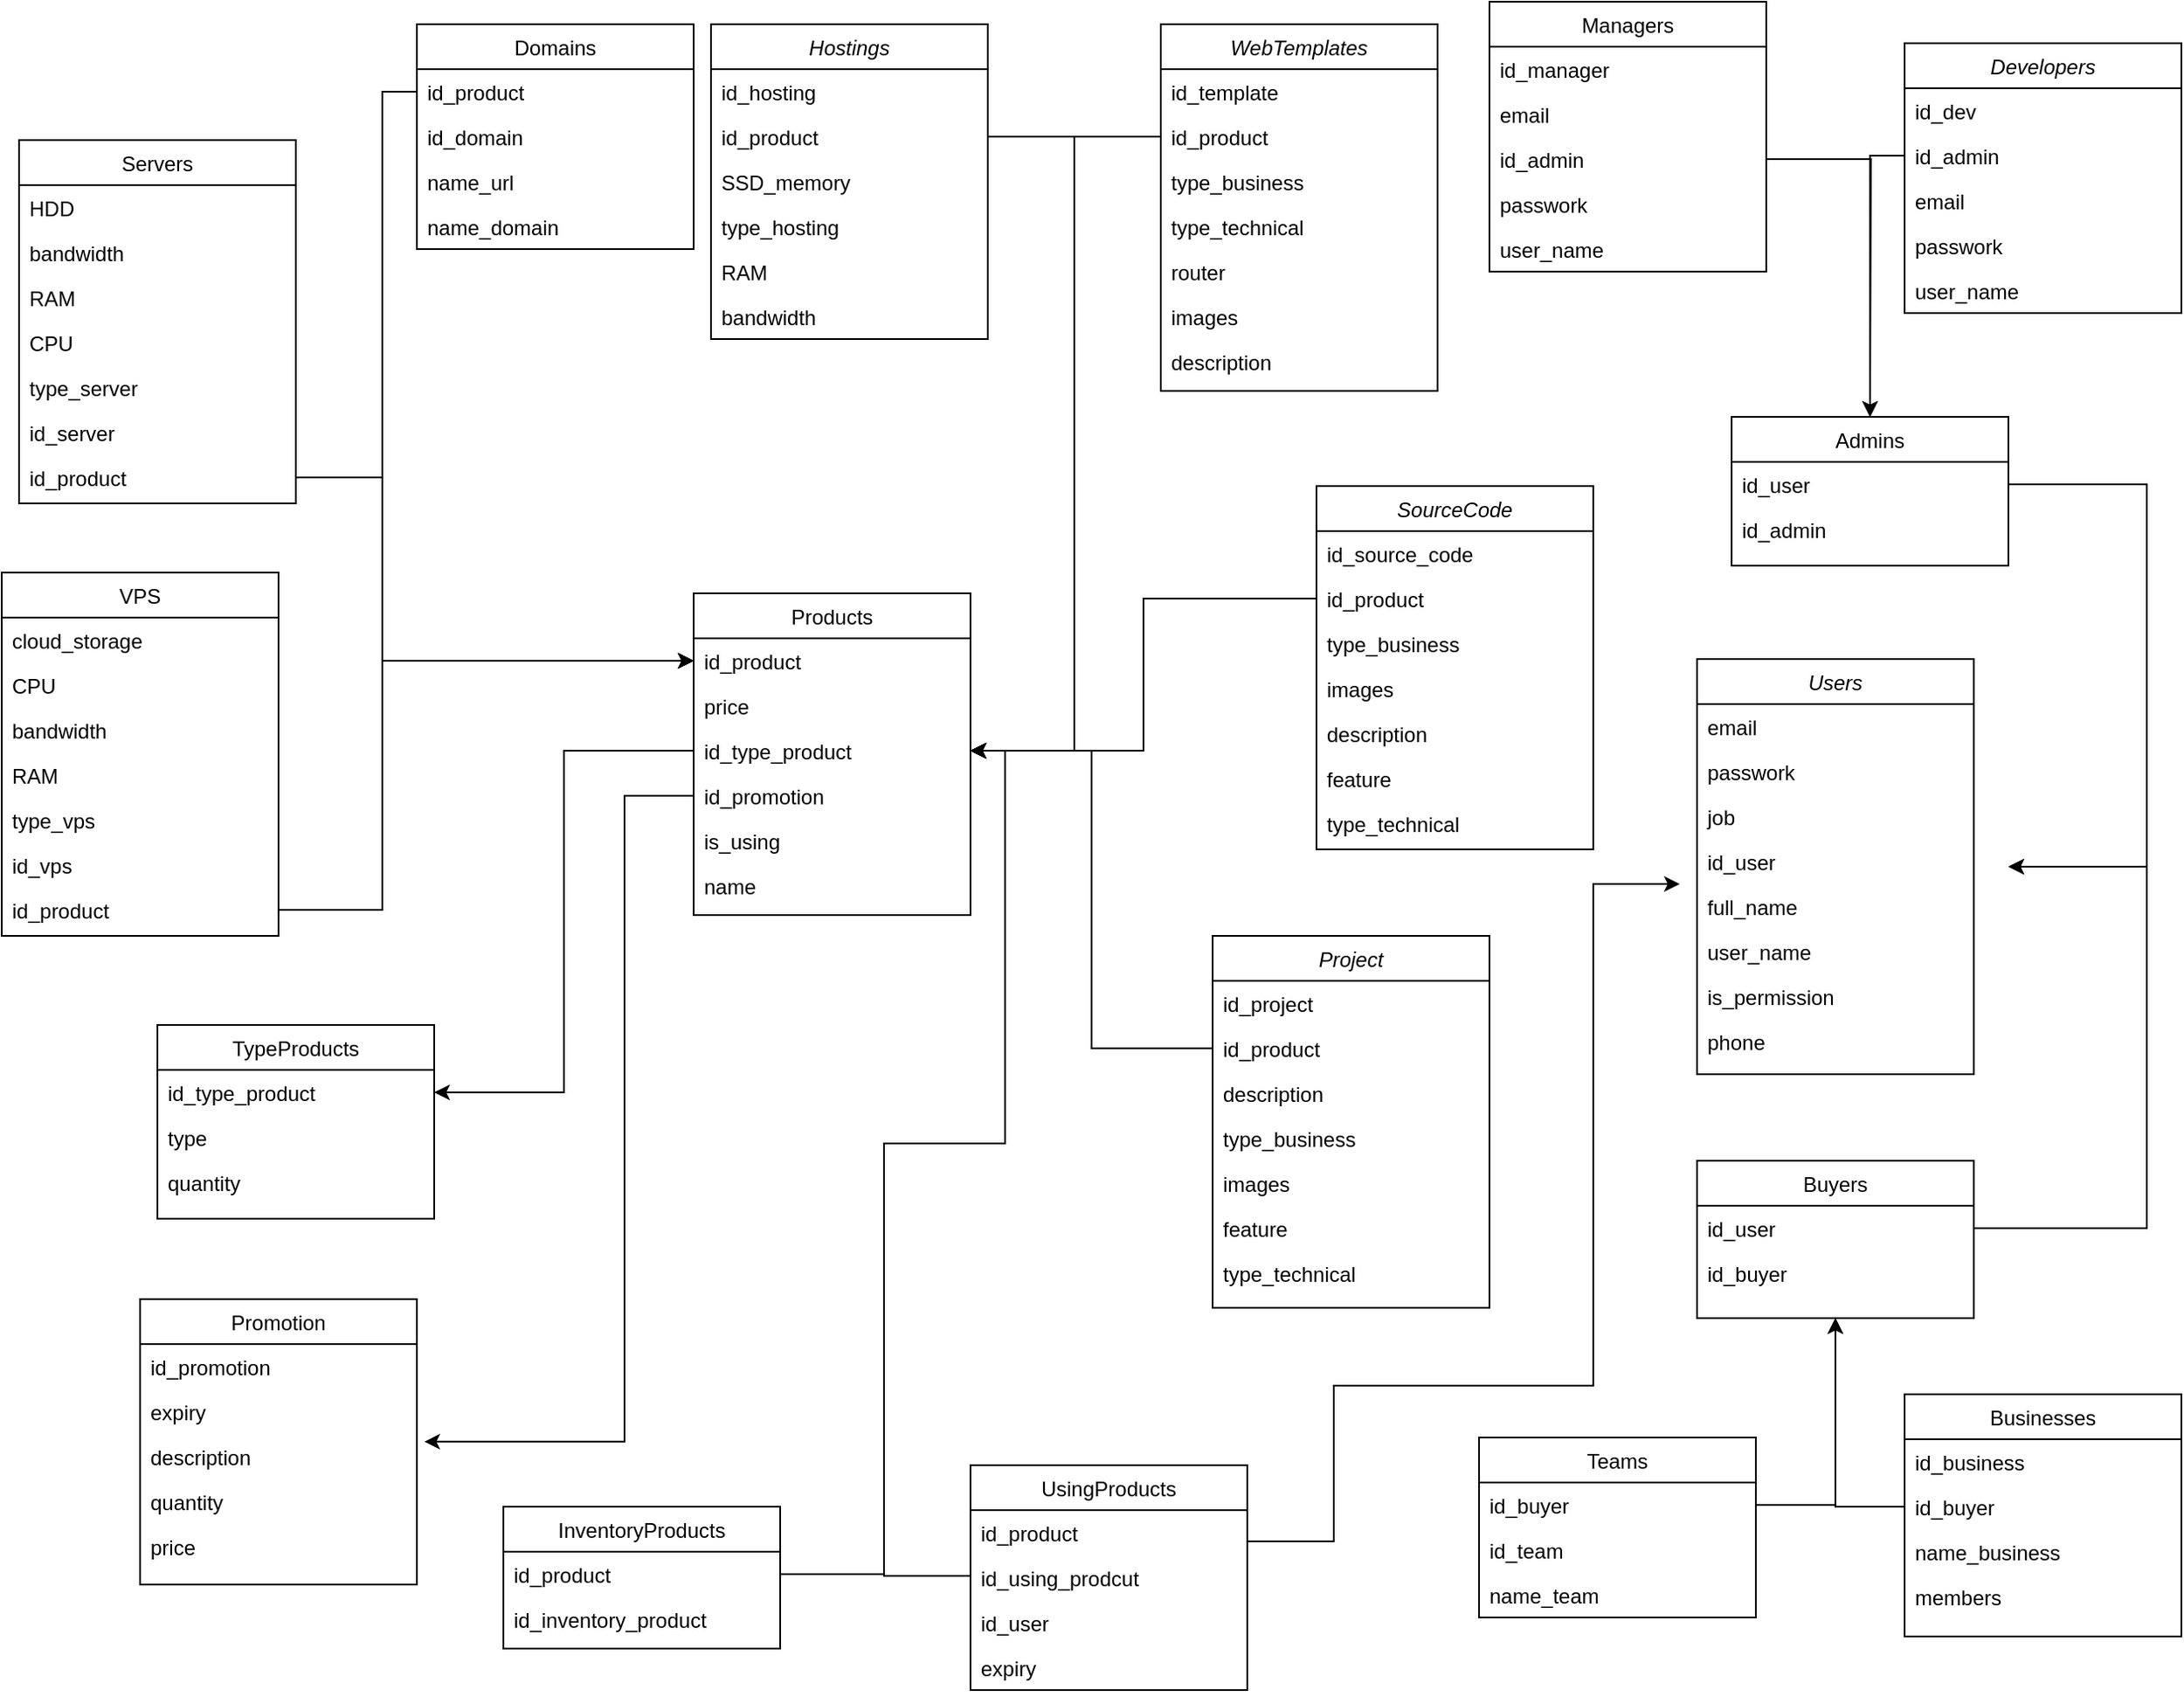 <mxfile version="15.1.4" type="github">
  <diagram id="C5RBs43oDa-KdzZeNtuy" name="Page-1">
    <mxGraphModel dx="2818" dy="880" grid="1" gridSize="10" guides="1" tooltips="1" connect="1" arrows="1" fold="1" page="1" pageScale="1" pageWidth="827" pageHeight="1169" math="0" shadow="0">
      <root>
        <mxCell id="WIyWlLk6GJQsqaUBKTNV-0" />
        <mxCell id="WIyWlLk6GJQsqaUBKTNV-1" parent="WIyWlLk6GJQsqaUBKTNV-0" />
        <mxCell id="zkfFHV4jXpPFQw0GAbJ--0" value="Hostings" style="swimlane;fontStyle=2;align=center;verticalAlign=top;childLayout=stackLayout;horizontal=1;startSize=26;horizontalStack=0;resizeParent=1;resizeLast=0;collapsible=1;marginBottom=0;rounded=0;shadow=0;strokeWidth=1;" parent="WIyWlLk6GJQsqaUBKTNV-1" vertex="1">
          <mxGeometry x="-30" y="33" width="160" height="182" as="geometry">
            <mxRectangle x="230" y="140" width="160" height="26" as="alternateBounds" />
          </mxGeometry>
        </mxCell>
        <mxCell id="zkfFHV4jXpPFQw0GAbJ--1" value="id_hosting" style="text;align=left;verticalAlign=top;spacingLeft=4;spacingRight=4;overflow=hidden;rotatable=0;points=[[0,0.5],[1,0.5]];portConstraint=eastwest;" parent="zkfFHV4jXpPFQw0GAbJ--0" vertex="1">
          <mxGeometry y="26" width="160" height="26" as="geometry" />
        </mxCell>
        <mxCell id="lS27wy9xT4o5oUACAcbh-102" value="id_product" style="text;align=left;verticalAlign=top;spacingLeft=4;spacingRight=4;overflow=hidden;rotatable=0;points=[[0,0.5],[1,0.5]];portConstraint=eastwest;" vertex="1" parent="zkfFHV4jXpPFQw0GAbJ--0">
          <mxGeometry y="52" width="160" height="26" as="geometry" />
        </mxCell>
        <mxCell id="lS27wy9xT4o5oUACAcbh-106" value="SSD_memory" style="text;align=left;verticalAlign=top;spacingLeft=4;spacingRight=4;overflow=hidden;rotatable=0;points=[[0,0.5],[1,0.5]];portConstraint=eastwest;" vertex="1" parent="zkfFHV4jXpPFQw0GAbJ--0">
          <mxGeometry y="78" width="160" height="26" as="geometry" />
        </mxCell>
        <mxCell id="lS27wy9xT4o5oUACAcbh-107" value="type_hosting" style="text;align=left;verticalAlign=top;spacingLeft=4;spacingRight=4;overflow=hidden;rotatable=0;points=[[0,0.5],[1,0.5]];portConstraint=eastwest;" vertex="1" parent="zkfFHV4jXpPFQw0GAbJ--0">
          <mxGeometry y="104" width="160" height="26" as="geometry" />
        </mxCell>
        <mxCell id="lS27wy9xT4o5oUACAcbh-105" value="RAM" style="text;align=left;verticalAlign=top;spacingLeft=4;spacingRight=4;overflow=hidden;rotatable=0;points=[[0,0.5],[1,0.5]];portConstraint=eastwest;" vertex="1" parent="zkfFHV4jXpPFQw0GAbJ--0">
          <mxGeometry y="130" width="160" height="26" as="geometry" />
        </mxCell>
        <mxCell id="lS27wy9xT4o5oUACAcbh-104" value="bandwidth" style="text;align=left;verticalAlign=top;spacingLeft=4;spacingRight=4;overflow=hidden;rotatable=0;points=[[0,0.5],[1,0.5]];portConstraint=eastwest;" vertex="1" parent="zkfFHV4jXpPFQw0GAbJ--0">
          <mxGeometry y="156" width="160" height="26" as="geometry" />
        </mxCell>
        <mxCell id="zkfFHV4jXpPFQw0GAbJ--6" value="Managers&#xa;" style="swimlane;fontStyle=0;align=center;verticalAlign=top;childLayout=stackLayout;horizontal=1;startSize=26;horizontalStack=0;resizeParent=1;resizeLast=0;collapsible=1;marginBottom=0;rounded=0;shadow=0;strokeWidth=1;" parent="WIyWlLk6GJQsqaUBKTNV-1" vertex="1">
          <mxGeometry x="420" y="20" width="160" height="156" as="geometry">
            <mxRectangle x="130" y="380" width="160" height="26" as="alternateBounds" />
          </mxGeometry>
        </mxCell>
        <mxCell id="zkfFHV4jXpPFQw0GAbJ--7" value="id_manager" style="text;align=left;verticalAlign=top;spacingLeft=4;spacingRight=4;overflow=hidden;rotatable=0;points=[[0,0.5],[1,0.5]];portConstraint=eastwest;" parent="zkfFHV4jXpPFQw0GAbJ--6" vertex="1">
          <mxGeometry y="26" width="160" height="26" as="geometry" />
        </mxCell>
        <mxCell id="zkfFHV4jXpPFQw0GAbJ--8" value="email" style="text;align=left;verticalAlign=top;spacingLeft=4;spacingRight=4;overflow=hidden;rotatable=0;points=[[0,0.5],[1,0.5]];portConstraint=eastwest;rounded=0;shadow=0;html=0;" parent="zkfFHV4jXpPFQw0GAbJ--6" vertex="1">
          <mxGeometry y="52" width="160" height="26" as="geometry" />
        </mxCell>
        <mxCell id="lS27wy9xT4o5oUACAcbh-49" value="id_admin" style="text;align=left;verticalAlign=top;spacingLeft=4;spacingRight=4;overflow=hidden;rotatable=0;points=[[0,0.5],[1,0.5]];portConstraint=eastwest;" vertex="1" parent="zkfFHV4jXpPFQw0GAbJ--6">
          <mxGeometry y="78" width="160" height="26" as="geometry" />
        </mxCell>
        <mxCell id="lS27wy9xT4o5oUACAcbh-40" value="passwork" style="text;align=left;verticalAlign=top;spacingLeft=4;spacingRight=4;overflow=hidden;rotatable=0;points=[[0,0.5],[1,0.5]];portConstraint=eastwest;" vertex="1" parent="zkfFHV4jXpPFQw0GAbJ--6">
          <mxGeometry y="104" width="160" height="26" as="geometry" />
        </mxCell>
        <mxCell id="lS27wy9xT4o5oUACAcbh-41" value="user_name" style="text;align=left;verticalAlign=top;spacingLeft=4;spacingRight=4;overflow=hidden;rotatable=0;points=[[0,0.5],[1,0.5]];portConstraint=eastwest;" vertex="1" parent="zkfFHV4jXpPFQw0GAbJ--6">
          <mxGeometry y="130" width="160" height="26" as="geometry" />
        </mxCell>
        <mxCell id="zkfFHV4jXpPFQw0GAbJ--13" value="Buyers" style="swimlane;fontStyle=0;align=center;verticalAlign=top;childLayout=stackLayout;horizontal=1;startSize=26;horizontalStack=0;resizeParent=1;resizeLast=0;collapsible=1;marginBottom=0;rounded=0;shadow=0;strokeWidth=1;" parent="WIyWlLk6GJQsqaUBKTNV-1" vertex="1">
          <mxGeometry x="540" y="690" width="160" height="91" as="geometry">
            <mxRectangle x="340" y="380" width="170" height="26" as="alternateBounds" />
          </mxGeometry>
        </mxCell>
        <mxCell id="lS27wy9xT4o5oUACAcbh-50" value="id_user" style="text;align=left;verticalAlign=top;spacingLeft=4;spacingRight=4;overflow=hidden;rotatable=0;points=[[0,0.5],[1,0.5]];portConstraint=eastwest;" vertex="1" parent="zkfFHV4jXpPFQw0GAbJ--13">
          <mxGeometry y="26" width="160" height="26" as="geometry" />
        </mxCell>
        <mxCell id="zkfFHV4jXpPFQw0GAbJ--14" value="id_buyer" style="text;align=left;verticalAlign=top;spacingLeft=4;spacingRight=4;overflow=hidden;rotatable=0;points=[[0,0.5],[1,0.5]];portConstraint=eastwest;" parent="zkfFHV4jXpPFQw0GAbJ--13" vertex="1">
          <mxGeometry y="52" width="160" height="26" as="geometry" />
        </mxCell>
        <mxCell id="zkfFHV4jXpPFQw0GAbJ--17" value="Domains" style="swimlane;fontStyle=0;align=center;verticalAlign=top;childLayout=stackLayout;horizontal=1;startSize=26;horizontalStack=0;resizeParent=1;resizeLast=0;collapsible=1;marginBottom=0;rounded=0;shadow=0;strokeWidth=1;" parent="WIyWlLk6GJQsqaUBKTNV-1" vertex="1">
          <mxGeometry x="-200" y="33" width="160" height="130" as="geometry">
            <mxRectangle x="550" y="140" width="160" height="26" as="alternateBounds" />
          </mxGeometry>
        </mxCell>
        <mxCell id="lS27wy9xT4o5oUACAcbh-127" value="id_product" style="text;align=left;verticalAlign=top;spacingLeft=4;spacingRight=4;overflow=hidden;rotatable=0;points=[[0,0.5],[1,0.5]];portConstraint=eastwest;" vertex="1" parent="zkfFHV4jXpPFQw0GAbJ--17">
          <mxGeometry y="26" width="160" height="26" as="geometry" />
        </mxCell>
        <mxCell id="lS27wy9xT4o5oUACAcbh-128" value="id_domain" style="text;align=left;verticalAlign=top;spacingLeft=4;spacingRight=4;overflow=hidden;rotatable=0;points=[[0,0.5],[1,0.5]];portConstraint=eastwest;" vertex="1" parent="zkfFHV4jXpPFQw0GAbJ--17">
          <mxGeometry y="52" width="160" height="26" as="geometry" />
        </mxCell>
        <mxCell id="lS27wy9xT4o5oUACAcbh-167" value="name_url" style="text;align=left;verticalAlign=top;spacingLeft=4;spacingRight=4;overflow=hidden;rotatable=0;points=[[0,0.5],[1,0.5]];portConstraint=eastwest;" vertex="1" parent="zkfFHV4jXpPFQw0GAbJ--17">
          <mxGeometry y="78" width="160" height="26" as="geometry" />
        </mxCell>
        <mxCell id="lS27wy9xT4o5oUACAcbh-96" value="name_domain" style="text;align=left;verticalAlign=top;spacingLeft=4;spacingRight=4;overflow=hidden;rotatable=0;points=[[0,0.5],[1,0.5]];portConstraint=eastwest;" vertex="1" parent="zkfFHV4jXpPFQw0GAbJ--17">
          <mxGeometry y="104" width="160" height="26" as="geometry" />
        </mxCell>
        <mxCell id="lS27wy9xT4o5oUACAcbh-0" value="Developers" style="swimlane;fontStyle=2;align=center;verticalAlign=top;childLayout=stackLayout;horizontal=1;startSize=26;horizontalStack=0;resizeParent=1;resizeLast=0;collapsible=1;marginBottom=0;rounded=0;shadow=0;strokeWidth=1;" vertex="1" parent="WIyWlLk6GJQsqaUBKTNV-1">
          <mxGeometry x="660" y="44" width="160" height="156" as="geometry">
            <mxRectangle x="230" y="140" width="160" height="26" as="alternateBounds" />
          </mxGeometry>
        </mxCell>
        <mxCell id="lS27wy9xT4o5oUACAcbh-1" value="id_dev&#xa;" style="text;align=left;verticalAlign=top;spacingLeft=4;spacingRight=4;overflow=hidden;rotatable=0;points=[[0,0.5],[1,0.5]];portConstraint=eastwest;" vertex="1" parent="lS27wy9xT4o5oUACAcbh-0">
          <mxGeometry y="26" width="160" height="26" as="geometry" />
        </mxCell>
        <mxCell id="lS27wy9xT4o5oUACAcbh-48" value="id_admin" style="text;align=left;verticalAlign=top;spacingLeft=4;spacingRight=4;overflow=hidden;rotatable=0;points=[[0,0.5],[1,0.5]];portConstraint=eastwest;" vertex="1" parent="lS27wy9xT4o5oUACAcbh-0">
          <mxGeometry y="52" width="160" height="26" as="geometry" />
        </mxCell>
        <mxCell id="lS27wy9xT4o5oUACAcbh-3" value="email" style="text;align=left;verticalAlign=top;spacingLeft=4;spacingRight=4;overflow=hidden;rotatable=0;points=[[0,0.5],[1,0.5]];portConstraint=eastwest;rounded=0;shadow=0;html=0;" vertex="1" parent="lS27wy9xT4o5oUACAcbh-0">
          <mxGeometry y="78" width="160" height="26" as="geometry" />
        </mxCell>
        <mxCell id="lS27wy9xT4o5oUACAcbh-7" value="passwork" style="text;align=left;verticalAlign=top;spacingLeft=4;spacingRight=4;overflow=hidden;rotatable=0;points=[[0,0.5],[1,0.5]];portConstraint=eastwest;rounded=0;shadow=0;html=0;" vertex="1" parent="lS27wy9xT4o5oUACAcbh-0">
          <mxGeometry y="104" width="160" height="26" as="geometry" />
        </mxCell>
        <mxCell id="lS27wy9xT4o5oUACAcbh-2" value="user_name" style="text;align=left;verticalAlign=top;spacingLeft=4;spacingRight=4;overflow=hidden;rotatable=0;points=[[0,0.5],[1,0.5]];portConstraint=eastwest;rounded=0;shadow=0;html=0;" vertex="1" parent="lS27wy9xT4o5oUACAcbh-0">
          <mxGeometry y="130" width="160" height="26" as="geometry" />
        </mxCell>
        <mxCell id="lS27wy9xT4o5oUACAcbh-13" value="Businesses" style="swimlane;fontStyle=0;align=center;verticalAlign=top;childLayout=stackLayout;horizontal=1;startSize=26;horizontalStack=0;resizeParent=1;resizeLast=0;collapsible=1;marginBottom=0;rounded=0;shadow=0;strokeWidth=1;" vertex="1" parent="WIyWlLk6GJQsqaUBKTNV-1">
          <mxGeometry x="660" y="825" width="160" height="140" as="geometry">
            <mxRectangle x="340" y="380" width="170" height="26" as="alternateBounds" />
          </mxGeometry>
        </mxCell>
        <mxCell id="lS27wy9xT4o5oUACAcbh-14" value="id_business" style="text;align=left;verticalAlign=top;spacingLeft=4;spacingRight=4;overflow=hidden;rotatable=0;points=[[0,0.5],[1,0.5]];portConstraint=eastwest;" vertex="1" parent="lS27wy9xT4o5oUACAcbh-13">
          <mxGeometry y="26" width="160" height="26" as="geometry" />
        </mxCell>
        <mxCell id="lS27wy9xT4o5oUACAcbh-22" value="id_buyer" style="text;align=left;verticalAlign=top;spacingLeft=4;spacingRight=4;overflow=hidden;rotatable=0;points=[[0,0.5],[1,0.5]];portConstraint=eastwest;" vertex="1" parent="lS27wy9xT4o5oUACAcbh-13">
          <mxGeometry y="52" width="160" height="26" as="geometry" />
        </mxCell>
        <mxCell id="lS27wy9xT4o5oUACAcbh-36" value="name_business" style="text;align=left;verticalAlign=top;spacingLeft=4;spacingRight=4;overflow=hidden;rotatable=0;points=[[0,0.5],[1,0.5]];portConstraint=eastwest;" vertex="1" parent="lS27wy9xT4o5oUACAcbh-13">
          <mxGeometry y="78" width="160" height="26" as="geometry" />
        </mxCell>
        <mxCell id="lS27wy9xT4o5oUACAcbh-37" value="members" style="text;align=left;verticalAlign=top;spacingLeft=4;spacingRight=4;overflow=hidden;rotatable=0;points=[[0,0.5],[1,0.5]];portConstraint=eastwest;" vertex="1" parent="lS27wy9xT4o5oUACAcbh-13">
          <mxGeometry y="104" width="160" height="26" as="geometry" />
        </mxCell>
        <mxCell id="lS27wy9xT4o5oUACAcbh-16" value="Teams" style="swimlane;fontStyle=0;align=center;verticalAlign=top;childLayout=stackLayout;horizontal=1;startSize=26;horizontalStack=0;resizeParent=1;resizeLast=0;collapsible=1;marginBottom=0;rounded=0;shadow=0;strokeWidth=1;" vertex="1" parent="WIyWlLk6GJQsqaUBKTNV-1">
          <mxGeometry x="414" y="850" width="160" height="104" as="geometry">
            <mxRectangle x="340" y="380" width="170" height="26" as="alternateBounds" />
          </mxGeometry>
        </mxCell>
        <mxCell id="lS27wy9xT4o5oUACAcbh-20" value="id_buyer" style="text;align=left;verticalAlign=top;spacingLeft=4;spacingRight=4;overflow=hidden;rotatable=0;points=[[0,0.5],[1,0.5]];portConstraint=eastwest;" vertex="1" parent="lS27wy9xT4o5oUACAcbh-16">
          <mxGeometry y="26" width="160" height="26" as="geometry" />
        </mxCell>
        <mxCell id="lS27wy9xT4o5oUACAcbh-19" value="id_team" style="text;align=left;verticalAlign=top;spacingLeft=4;spacingRight=4;overflow=hidden;rotatable=0;points=[[0,0.5],[1,0.5]];portConstraint=eastwest;" vertex="1" parent="lS27wy9xT4o5oUACAcbh-16">
          <mxGeometry y="52" width="160" height="26" as="geometry" />
        </mxCell>
        <mxCell id="lS27wy9xT4o5oUACAcbh-39" value="name_team" style="text;align=left;verticalAlign=top;spacingLeft=4;spacingRight=4;overflow=hidden;rotatable=0;points=[[0,0.5],[1,0.5]];portConstraint=eastwest;" vertex="1" parent="lS27wy9xT4o5oUACAcbh-16">
          <mxGeometry y="78" width="160" height="26" as="geometry" />
        </mxCell>
        <mxCell id="lS27wy9xT4o5oUACAcbh-43" value="Users" style="swimlane;fontStyle=2;align=center;verticalAlign=top;childLayout=stackLayout;horizontal=1;startSize=26;horizontalStack=0;resizeParent=1;resizeLast=0;collapsible=1;marginBottom=0;rounded=0;shadow=0;strokeWidth=1;" vertex="1" parent="WIyWlLk6GJQsqaUBKTNV-1">
          <mxGeometry x="540" y="400" width="160" height="240" as="geometry">
            <mxRectangle x="230" y="140" width="160" height="26" as="alternateBounds" />
          </mxGeometry>
        </mxCell>
        <mxCell id="lS27wy9xT4o5oUACAcbh-45" value="email" style="text;align=left;verticalAlign=top;spacingLeft=4;spacingRight=4;overflow=hidden;rotatable=0;points=[[0,0.5],[1,0.5]];portConstraint=eastwest;rounded=0;shadow=0;html=0;" vertex="1" parent="lS27wy9xT4o5oUACAcbh-43">
          <mxGeometry y="26" width="160" height="26" as="geometry" />
        </mxCell>
        <mxCell id="lS27wy9xT4o5oUACAcbh-46" value="passwork" style="text;align=left;verticalAlign=top;spacingLeft=4;spacingRight=4;overflow=hidden;rotatable=0;points=[[0,0.5],[1,0.5]];portConstraint=eastwest;rounded=0;shadow=0;html=0;" vertex="1" parent="lS27wy9xT4o5oUACAcbh-43">
          <mxGeometry y="52" width="160" height="26" as="geometry" />
        </mxCell>
        <mxCell id="lS27wy9xT4o5oUACAcbh-56" value="job" style="text;align=left;verticalAlign=top;spacingLeft=4;spacingRight=4;overflow=hidden;rotatable=0;points=[[0,0.5],[1,0.5]];portConstraint=eastwest;" vertex="1" parent="lS27wy9xT4o5oUACAcbh-43">
          <mxGeometry y="78" width="160" height="26" as="geometry" />
        </mxCell>
        <mxCell id="lS27wy9xT4o5oUACAcbh-44" value="id_user" style="text;align=left;verticalAlign=top;spacingLeft=4;spacingRight=4;overflow=hidden;rotatable=0;points=[[0,0.5],[1,0.5]];portConstraint=eastwest;" vertex="1" parent="lS27wy9xT4o5oUACAcbh-43">
          <mxGeometry y="104" width="160" height="26" as="geometry" />
        </mxCell>
        <mxCell id="lS27wy9xT4o5oUACAcbh-57" value="full_name" style="text;align=left;verticalAlign=top;spacingLeft=4;spacingRight=4;overflow=hidden;rotatable=0;points=[[0,0.5],[1,0.5]];portConstraint=eastwest;" vertex="1" parent="lS27wy9xT4o5oUACAcbh-43">
          <mxGeometry y="130" width="160" height="26" as="geometry" />
        </mxCell>
        <mxCell id="lS27wy9xT4o5oUACAcbh-47" value="user_name" style="text;align=left;verticalAlign=top;spacingLeft=4;spacingRight=4;overflow=hidden;rotatable=0;points=[[0,0.5],[1,0.5]];portConstraint=eastwest;rounded=0;shadow=0;html=0;" vertex="1" parent="lS27wy9xT4o5oUACAcbh-43">
          <mxGeometry y="156" width="160" height="26" as="geometry" />
        </mxCell>
        <mxCell id="lS27wy9xT4o5oUACAcbh-76" value="is_permission" style="text;align=left;verticalAlign=top;spacingLeft=4;spacingRight=4;overflow=hidden;rotatable=0;points=[[0,0.5],[1,0.5]];portConstraint=eastwest;" vertex="1" parent="lS27wy9xT4o5oUACAcbh-43">
          <mxGeometry y="182" width="160" height="26" as="geometry" />
        </mxCell>
        <mxCell id="lS27wy9xT4o5oUACAcbh-26" value="phone&#xa;" style="text;align=left;verticalAlign=top;spacingLeft=4;spacingRight=4;overflow=hidden;rotatable=0;points=[[0,0.5],[1,0.5]];portConstraint=eastwest;" vertex="1" parent="lS27wy9xT4o5oUACAcbh-43">
          <mxGeometry y="208" width="160" height="26" as="geometry" />
        </mxCell>
        <mxCell id="lS27wy9xT4o5oUACAcbh-58" value="Admins" style="swimlane;fontStyle=0;align=center;verticalAlign=top;childLayout=stackLayout;horizontal=1;startSize=26;horizontalStack=0;resizeParent=1;resizeLast=0;collapsible=1;marginBottom=0;rounded=0;shadow=0;strokeWidth=1;" vertex="1" parent="WIyWlLk6GJQsqaUBKTNV-1">
          <mxGeometry x="560" y="260" width="160" height="86" as="geometry">
            <mxRectangle x="340" y="380" width="170" height="26" as="alternateBounds" />
          </mxGeometry>
        </mxCell>
        <mxCell id="lS27wy9xT4o5oUACAcbh-59" value="id_user" style="text;align=left;verticalAlign=top;spacingLeft=4;spacingRight=4;overflow=hidden;rotatable=0;points=[[0,0.5],[1,0.5]];portConstraint=eastwest;" vertex="1" parent="lS27wy9xT4o5oUACAcbh-58">
          <mxGeometry y="26" width="160" height="26" as="geometry" />
        </mxCell>
        <mxCell id="lS27wy9xT4o5oUACAcbh-60" value="id_admin" style="text;align=left;verticalAlign=top;spacingLeft=4;spacingRight=4;overflow=hidden;rotatable=0;points=[[0,0.5],[1,0.5]];portConstraint=eastwest;" vertex="1" parent="lS27wy9xT4o5oUACAcbh-58">
          <mxGeometry y="52" width="160" height="26" as="geometry" />
        </mxCell>
        <mxCell id="lS27wy9xT4o5oUACAcbh-70" value="TypeProducts" style="swimlane;fontStyle=0;align=center;verticalAlign=top;childLayout=stackLayout;horizontal=1;startSize=26;horizontalStack=0;resizeParent=1;resizeLast=0;collapsible=1;marginBottom=0;rounded=0;shadow=0;strokeWidth=1;" vertex="1" parent="WIyWlLk6GJQsqaUBKTNV-1">
          <mxGeometry x="-350" y="611.5" width="160" height="112" as="geometry">
            <mxRectangle x="550" y="140" width="160" height="26" as="alternateBounds" />
          </mxGeometry>
        </mxCell>
        <mxCell id="lS27wy9xT4o5oUACAcbh-71" value="id_type_product" style="text;align=left;verticalAlign=top;spacingLeft=4;spacingRight=4;overflow=hidden;rotatable=0;points=[[0,0.5],[1,0.5]];portConstraint=eastwest;" vertex="1" parent="lS27wy9xT4o5oUACAcbh-70">
          <mxGeometry y="26" width="160" height="26" as="geometry" />
        </mxCell>
        <mxCell id="lS27wy9xT4o5oUACAcbh-72" value="type" style="text;align=left;verticalAlign=top;spacingLeft=4;spacingRight=4;overflow=hidden;rotatable=0;points=[[0,0.5],[1,0.5]];portConstraint=eastwest;rounded=0;shadow=0;html=0;" vertex="1" parent="lS27wy9xT4o5oUACAcbh-70">
          <mxGeometry y="52" width="160" height="26" as="geometry" />
        </mxCell>
        <mxCell id="lS27wy9xT4o5oUACAcbh-73" value="quantity" style="text;align=left;verticalAlign=top;spacingLeft=4;spacingRight=4;overflow=hidden;rotatable=0;points=[[0,0.5],[1,0.5]];portConstraint=eastwest;rounded=0;shadow=0;html=0;" vertex="1" parent="lS27wy9xT4o5oUACAcbh-70">
          <mxGeometry y="78" width="160" height="26" as="geometry" />
        </mxCell>
        <mxCell id="lS27wy9xT4o5oUACAcbh-77" value="UsingProducts" style="swimlane;fontStyle=0;align=center;verticalAlign=top;childLayout=stackLayout;horizontal=1;startSize=26;horizontalStack=0;resizeParent=1;resizeLast=0;collapsible=1;marginBottom=0;rounded=0;shadow=0;strokeWidth=1;" vertex="1" parent="WIyWlLk6GJQsqaUBKTNV-1">
          <mxGeometry x="120" y="866" width="160" height="130" as="geometry">
            <mxRectangle x="550" y="140" width="160" height="26" as="alternateBounds" />
          </mxGeometry>
        </mxCell>
        <mxCell id="lS27wy9xT4o5oUACAcbh-78" value="id_product" style="text;align=left;verticalAlign=top;spacingLeft=4;spacingRight=4;overflow=hidden;rotatable=0;points=[[0,0.5],[1,0.5]];portConstraint=eastwest;" vertex="1" parent="lS27wy9xT4o5oUACAcbh-77">
          <mxGeometry y="26" width="160" height="26" as="geometry" />
        </mxCell>
        <mxCell id="lS27wy9xT4o5oUACAcbh-79" value="id_using_prodcut" style="text;align=left;verticalAlign=top;spacingLeft=4;spacingRight=4;overflow=hidden;rotatable=0;points=[[0,0.5],[1,0.5]];portConstraint=eastwest;rounded=0;shadow=0;html=0;" vertex="1" parent="lS27wy9xT4o5oUACAcbh-77">
          <mxGeometry y="52" width="160" height="26" as="geometry" />
        </mxCell>
        <mxCell id="lS27wy9xT4o5oUACAcbh-129" value="id_user&#xa;" style="text;align=left;verticalAlign=top;spacingLeft=4;spacingRight=4;overflow=hidden;rotatable=0;points=[[0,0.5],[1,0.5]];portConstraint=eastwest;rounded=0;shadow=0;html=0;" vertex="1" parent="lS27wy9xT4o5oUACAcbh-77">
          <mxGeometry y="78" width="160" height="26" as="geometry" />
        </mxCell>
        <mxCell id="lS27wy9xT4o5oUACAcbh-93" value="expiry&#xa;" style="text;align=left;verticalAlign=top;spacingLeft=4;spacingRight=4;overflow=hidden;rotatable=0;points=[[0,0.5],[1,0.5]];portConstraint=eastwest;rounded=0;shadow=0;html=0;" vertex="1" parent="lS27wy9xT4o5oUACAcbh-77">
          <mxGeometry y="104" width="160" height="26" as="geometry" />
        </mxCell>
        <mxCell id="lS27wy9xT4o5oUACAcbh-83" value="InventoryProducts" style="swimlane;fontStyle=0;align=center;verticalAlign=top;childLayout=stackLayout;horizontal=1;startSize=26;horizontalStack=0;resizeParent=1;resizeLast=0;collapsible=1;marginBottom=0;rounded=0;shadow=0;strokeWidth=1;" vertex="1" parent="WIyWlLk6GJQsqaUBKTNV-1">
          <mxGeometry x="-150" y="890" width="160" height="82" as="geometry">
            <mxRectangle x="550" y="140" width="160" height="26" as="alternateBounds" />
          </mxGeometry>
        </mxCell>
        <mxCell id="lS27wy9xT4o5oUACAcbh-84" value="id_product" style="text;align=left;verticalAlign=top;spacingLeft=4;spacingRight=4;overflow=hidden;rotatable=0;points=[[0,0.5],[1,0.5]];portConstraint=eastwest;" vertex="1" parent="lS27wy9xT4o5oUACAcbh-83">
          <mxGeometry y="26" width="160" height="26" as="geometry" />
        </mxCell>
        <mxCell id="lS27wy9xT4o5oUACAcbh-85" value="id_inventory_product" style="text;align=left;verticalAlign=top;spacingLeft=4;spacingRight=4;overflow=hidden;rotatable=0;points=[[0,0.5],[1,0.5]];portConstraint=eastwest;rounded=0;shadow=0;html=0;" vertex="1" parent="lS27wy9xT4o5oUACAcbh-83">
          <mxGeometry y="52" width="160" height="26" as="geometry" />
        </mxCell>
        <mxCell id="lS27wy9xT4o5oUACAcbh-88" value="Products" style="swimlane;fontStyle=0;align=center;verticalAlign=top;childLayout=stackLayout;horizontal=1;startSize=26;horizontalStack=0;resizeParent=1;resizeLast=0;collapsible=1;marginBottom=0;rounded=0;shadow=0;strokeWidth=1;" vertex="1" parent="WIyWlLk6GJQsqaUBKTNV-1">
          <mxGeometry x="-40" y="362" width="160" height="186" as="geometry">
            <mxRectangle x="550" y="140" width="160" height="26" as="alternateBounds" />
          </mxGeometry>
        </mxCell>
        <mxCell id="lS27wy9xT4o5oUACAcbh-89" value="id_product" style="text;align=left;verticalAlign=top;spacingLeft=4;spacingRight=4;overflow=hidden;rotatable=0;points=[[0,0.5],[1,0.5]];portConstraint=eastwest;" vertex="1" parent="lS27wy9xT4o5oUACAcbh-88">
          <mxGeometry y="26" width="160" height="26" as="geometry" />
        </mxCell>
        <mxCell id="lS27wy9xT4o5oUACAcbh-166" value="price" style="text;align=left;verticalAlign=top;spacingLeft=4;spacingRight=4;overflow=hidden;rotatable=0;points=[[0,0.5],[1,0.5]];portConstraint=eastwest;" vertex="1" parent="lS27wy9xT4o5oUACAcbh-88">
          <mxGeometry y="52" width="160" height="26" as="geometry" />
        </mxCell>
        <mxCell id="lS27wy9xT4o5oUACAcbh-91" value="id_type_product" style="text;align=left;verticalAlign=top;spacingLeft=4;spacingRight=4;overflow=hidden;rotatable=0;points=[[0,0.5],[1,0.5]];portConstraint=eastwest;rounded=0;shadow=0;html=0;" vertex="1" parent="lS27wy9xT4o5oUACAcbh-88">
          <mxGeometry y="78" width="160" height="26" as="geometry" />
        </mxCell>
        <mxCell id="lS27wy9xT4o5oUACAcbh-126" value="id_promotion" style="text;align=left;verticalAlign=top;spacingLeft=4;spacingRight=4;overflow=hidden;rotatable=0;points=[[0,0.5],[1,0.5]];portConstraint=eastwest;rounded=0;shadow=0;html=0;" vertex="1" parent="lS27wy9xT4o5oUACAcbh-88">
          <mxGeometry y="104" width="160" height="26" as="geometry" />
        </mxCell>
        <mxCell id="lS27wy9xT4o5oUACAcbh-92" value="is_using" style="text;align=left;verticalAlign=top;spacingLeft=4;spacingRight=4;overflow=hidden;rotatable=0;points=[[0,0.5],[1,0.5]];portConstraint=eastwest;rounded=0;shadow=0;html=0;" vertex="1" parent="lS27wy9xT4o5oUACAcbh-88">
          <mxGeometry y="130" width="160" height="26" as="geometry" />
        </mxCell>
        <mxCell id="lS27wy9xT4o5oUACAcbh-162" value="name" style="text;align=left;verticalAlign=top;spacingLeft=4;spacingRight=4;overflow=hidden;rotatable=0;points=[[0,0.5],[1,0.5]];portConstraint=eastwest;" vertex="1" parent="lS27wy9xT4o5oUACAcbh-88">
          <mxGeometry y="156" width="160" height="26" as="geometry" />
        </mxCell>
        <mxCell id="lS27wy9xT4o5oUACAcbh-94" value="Servers" style="swimlane;fontStyle=0;align=center;verticalAlign=top;childLayout=stackLayout;horizontal=1;startSize=26;horizontalStack=0;resizeParent=1;resizeLast=0;collapsible=1;marginBottom=0;rounded=0;shadow=0;strokeWidth=1;" vertex="1" parent="WIyWlLk6GJQsqaUBKTNV-1">
          <mxGeometry x="-430" y="100" width="160" height="210" as="geometry">
            <mxRectangle x="550" y="140" width="160" height="26" as="alternateBounds" />
          </mxGeometry>
        </mxCell>
        <mxCell id="lS27wy9xT4o5oUACAcbh-113" value="HDD" style="text;align=left;verticalAlign=top;spacingLeft=4;spacingRight=4;overflow=hidden;rotatable=0;points=[[0,0.5],[1,0.5]];portConstraint=eastwest;" vertex="1" parent="lS27wy9xT4o5oUACAcbh-94">
          <mxGeometry y="26" width="160" height="26" as="geometry" />
        </mxCell>
        <mxCell id="lS27wy9xT4o5oUACAcbh-116" value="bandwidth" style="text;align=left;verticalAlign=top;spacingLeft=4;spacingRight=4;overflow=hidden;rotatable=0;points=[[0,0.5],[1,0.5]];portConstraint=eastwest;" vertex="1" parent="lS27wy9xT4o5oUACAcbh-94">
          <mxGeometry y="52" width="160" height="26" as="geometry" />
        </mxCell>
        <mxCell id="lS27wy9xT4o5oUACAcbh-115" value="RAM" style="text;align=left;verticalAlign=top;spacingLeft=4;spacingRight=4;overflow=hidden;rotatable=0;points=[[0,0.5],[1,0.5]];portConstraint=eastwest;" vertex="1" parent="lS27wy9xT4o5oUACAcbh-94">
          <mxGeometry y="78" width="160" height="26" as="geometry" />
        </mxCell>
        <mxCell id="lS27wy9xT4o5oUACAcbh-124" value="CPU" style="text;align=left;verticalAlign=top;spacingLeft=4;spacingRight=4;overflow=hidden;rotatable=0;points=[[0,0.5],[1,0.5]];portConstraint=eastwest;" vertex="1" parent="lS27wy9xT4o5oUACAcbh-94">
          <mxGeometry y="104" width="160" height="26" as="geometry" />
        </mxCell>
        <mxCell id="lS27wy9xT4o5oUACAcbh-114" value="type_server" style="text;align=left;verticalAlign=top;spacingLeft=4;spacingRight=4;overflow=hidden;rotatable=0;points=[[0,0.5],[1,0.5]];portConstraint=eastwest;" vertex="1" parent="lS27wy9xT4o5oUACAcbh-94">
          <mxGeometry y="130" width="160" height="26" as="geometry" />
        </mxCell>
        <mxCell id="lS27wy9xT4o5oUACAcbh-97" value="id_server" style="text;align=left;verticalAlign=top;spacingLeft=4;spacingRight=4;overflow=hidden;rotatable=0;points=[[0,0.5],[1,0.5]];portConstraint=eastwest;" vertex="1" parent="lS27wy9xT4o5oUACAcbh-94">
          <mxGeometry y="156" width="160" height="26" as="geometry" />
        </mxCell>
        <mxCell id="lS27wy9xT4o5oUACAcbh-100" value="id_product" style="text;align=left;verticalAlign=top;spacingLeft=4;spacingRight=4;overflow=hidden;rotatable=0;points=[[0,0.5],[1,0.5]];portConstraint=eastwest;" vertex="1" parent="lS27wy9xT4o5oUACAcbh-94">
          <mxGeometry y="182" width="160" height="26" as="geometry" />
        </mxCell>
        <mxCell id="lS27wy9xT4o5oUACAcbh-95" value="VPS" style="swimlane;fontStyle=0;align=center;verticalAlign=top;childLayout=stackLayout;horizontal=1;startSize=26;horizontalStack=0;resizeParent=1;resizeLast=0;collapsible=1;marginBottom=0;rounded=0;shadow=0;strokeWidth=1;" vertex="1" parent="WIyWlLk6GJQsqaUBKTNV-1">
          <mxGeometry x="-440" y="350" width="160" height="210" as="geometry">
            <mxRectangle x="550" y="140" width="160" height="26" as="alternateBounds" />
          </mxGeometry>
        </mxCell>
        <mxCell id="lS27wy9xT4o5oUACAcbh-118" value="cloud_storage" style="text;align=left;verticalAlign=top;spacingLeft=4;spacingRight=4;overflow=hidden;rotatable=0;points=[[0,0.5],[1,0.5]];portConstraint=eastwest;" vertex="1" parent="lS27wy9xT4o5oUACAcbh-95">
          <mxGeometry y="26" width="160" height="26" as="geometry" />
        </mxCell>
        <mxCell id="lS27wy9xT4o5oUACAcbh-123" value="CPU" style="text;align=left;verticalAlign=top;spacingLeft=4;spacingRight=4;overflow=hidden;rotatable=0;points=[[0,0.5],[1,0.5]];portConstraint=eastwest;" vertex="1" parent="lS27wy9xT4o5oUACAcbh-95">
          <mxGeometry y="52" width="160" height="26" as="geometry" />
        </mxCell>
        <mxCell id="lS27wy9xT4o5oUACAcbh-121" value="bandwidth" style="text;align=left;verticalAlign=top;spacingLeft=4;spacingRight=4;overflow=hidden;rotatable=0;points=[[0,0.5],[1,0.5]];portConstraint=eastwest;" vertex="1" parent="lS27wy9xT4o5oUACAcbh-95">
          <mxGeometry y="78" width="160" height="26" as="geometry" />
        </mxCell>
        <mxCell id="lS27wy9xT4o5oUACAcbh-120" value="RAM" style="text;align=left;verticalAlign=top;spacingLeft=4;spacingRight=4;overflow=hidden;rotatable=0;points=[[0,0.5],[1,0.5]];portConstraint=eastwest;" vertex="1" parent="lS27wy9xT4o5oUACAcbh-95">
          <mxGeometry y="104" width="160" height="26" as="geometry" />
        </mxCell>
        <mxCell id="lS27wy9xT4o5oUACAcbh-119" value="type_vps" style="text;align=left;verticalAlign=top;spacingLeft=4;spacingRight=4;overflow=hidden;rotatable=0;points=[[0,0.5],[1,0.5]];portConstraint=eastwest;" vertex="1" parent="lS27wy9xT4o5oUACAcbh-95">
          <mxGeometry y="130" width="160" height="26" as="geometry" />
        </mxCell>
        <mxCell id="lS27wy9xT4o5oUACAcbh-98" value="id_vps" style="text;align=left;verticalAlign=top;spacingLeft=4;spacingRight=4;overflow=hidden;rotatable=0;points=[[0,0.5],[1,0.5]];portConstraint=eastwest;" vertex="1" parent="lS27wy9xT4o5oUACAcbh-95">
          <mxGeometry y="156" width="160" height="26" as="geometry" />
        </mxCell>
        <mxCell id="lS27wy9xT4o5oUACAcbh-99" value="id_product" style="text;align=left;verticalAlign=top;spacingLeft=4;spacingRight=4;overflow=hidden;rotatable=0;points=[[0,0.5],[1,0.5]];portConstraint=eastwest;" vertex="1" parent="lS27wy9xT4o5oUACAcbh-95">
          <mxGeometry y="182" width="160" height="26" as="geometry" />
        </mxCell>
        <mxCell id="lS27wy9xT4o5oUACAcbh-130" value="WebTemplates" style="swimlane;fontStyle=2;align=center;verticalAlign=top;childLayout=stackLayout;horizontal=1;startSize=26;horizontalStack=0;resizeParent=1;resizeLast=0;collapsible=1;marginBottom=0;rounded=0;shadow=0;strokeWidth=1;" vertex="1" parent="WIyWlLk6GJQsqaUBKTNV-1">
          <mxGeometry x="230" y="33" width="160" height="212" as="geometry">
            <mxRectangle x="230" y="140" width="160" height="26" as="alternateBounds" />
          </mxGeometry>
        </mxCell>
        <mxCell id="lS27wy9xT4o5oUACAcbh-131" value="id_template" style="text;align=left;verticalAlign=top;spacingLeft=4;spacingRight=4;overflow=hidden;rotatable=0;points=[[0,0.5],[1,0.5]];portConstraint=eastwest;" vertex="1" parent="lS27wy9xT4o5oUACAcbh-130">
          <mxGeometry y="26" width="160" height="26" as="geometry" />
        </mxCell>
        <mxCell id="lS27wy9xT4o5oUACAcbh-132" value="id_product" style="text;align=left;verticalAlign=top;spacingLeft=4;spacingRight=4;overflow=hidden;rotatable=0;points=[[0,0.5],[1,0.5]];portConstraint=eastwest;" vertex="1" parent="lS27wy9xT4o5oUACAcbh-130">
          <mxGeometry y="52" width="160" height="26" as="geometry" />
        </mxCell>
        <mxCell id="lS27wy9xT4o5oUACAcbh-134" value="type_business" style="text;align=left;verticalAlign=top;spacingLeft=4;spacingRight=4;overflow=hidden;rotatable=0;points=[[0,0.5],[1,0.5]];portConstraint=eastwest;" vertex="1" parent="lS27wy9xT4o5oUACAcbh-130">
          <mxGeometry y="78" width="160" height="26" as="geometry" />
        </mxCell>
        <mxCell id="lS27wy9xT4o5oUACAcbh-135" value="type_technical" style="text;align=left;verticalAlign=top;spacingLeft=4;spacingRight=4;overflow=hidden;rotatable=0;points=[[0,0.5],[1,0.5]];portConstraint=eastwest;" vertex="1" parent="lS27wy9xT4o5oUACAcbh-130">
          <mxGeometry y="104" width="160" height="26" as="geometry" />
        </mxCell>
        <mxCell id="lS27wy9xT4o5oUACAcbh-150" value="router" style="text;align=left;verticalAlign=top;spacingLeft=4;spacingRight=4;overflow=hidden;rotatable=0;points=[[0,0.5],[1,0.5]];portConstraint=eastwest;" vertex="1" parent="lS27wy9xT4o5oUACAcbh-130">
          <mxGeometry y="130" width="160" height="26" as="geometry" />
        </mxCell>
        <mxCell id="lS27wy9xT4o5oUACAcbh-147" value="images" style="text;align=left;verticalAlign=top;spacingLeft=4;spacingRight=4;overflow=hidden;rotatable=0;points=[[0,0.5],[1,0.5]];portConstraint=eastwest;" vertex="1" parent="lS27wy9xT4o5oUACAcbh-130">
          <mxGeometry y="156" width="160" height="26" as="geometry" />
        </mxCell>
        <mxCell id="lS27wy9xT4o5oUACAcbh-161" value="description" style="text;align=left;verticalAlign=top;spacingLeft=4;spacingRight=4;overflow=hidden;rotatable=0;points=[[0,0.5],[1,0.5]];portConstraint=eastwest;" vertex="1" parent="lS27wy9xT4o5oUACAcbh-130">
          <mxGeometry y="182" width="160" height="26" as="geometry" />
        </mxCell>
        <mxCell id="lS27wy9xT4o5oUACAcbh-138" value="SourceCode" style="swimlane;fontStyle=2;align=center;verticalAlign=top;childLayout=stackLayout;horizontal=1;startSize=26;horizontalStack=0;resizeParent=1;resizeLast=0;collapsible=1;marginBottom=0;rounded=0;shadow=0;strokeWidth=1;" vertex="1" parent="WIyWlLk6GJQsqaUBKTNV-1">
          <mxGeometry x="320" y="300" width="160" height="210" as="geometry">
            <mxRectangle x="230" y="140" width="160" height="26" as="alternateBounds" />
          </mxGeometry>
        </mxCell>
        <mxCell id="lS27wy9xT4o5oUACAcbh-139" value="id_source_code" style="text;align=left;verticalAlign=top;spacingLeft=4;spacingRight=4;overflow=hidden;rotatable=0;points=[[0,0.5],[1,0.5]];portConstraint=eastwest;" vertex="1" parent="lS27wy9xT4o5oUACAcbh-138">
          <mxGeometry y="26" width="160" height="26" as="geometry" />
        </mxCell>
        <mxCell id="lS27wy9xT4o5oUACAcbh-140" value="id_product" style="text;align=left;verticalAlign=top;spacingLeft=4;spacingRight=4;overflow=hidden;rotatable=0;points=[[0,0.5],[1,0.5]];portConstraint=eastwest;" vertex="1" parent="lS27wy9xT4o5oUACAcbh-138">
          <mxGeometry y="52" width="160" height="26" as="geometry" />
        </mxCell>
        <mxCell id="lS27wy9xT4o5oUACAcbh-142" value="type_business" style="text;align=left;verticalAlign=top;spacingLeft=4;spacingRight=4;overflow=hidden;rotatable=0;points=[[0,0.5],[1,0.5]];portConstraint=eastwest;" vertex="1" parent="lS27wy9xT4o5oUACAcbh-138">
          <mxGeometry y="78" width="160" height="26" as="geometry" />
        </mxCell>
        <mxCell id="lS27wy9xT4o5oUACAcbh-148" value="images" style="text;align=left;verticalAlign=top;spacingLeft=4;spacingRight=4;overflow=hidden;rotatable=0;points=[[0,0.5],[1,0.5]];portConstraint=eastwest;" vertex="1" parent="lS27wy9xT4o5oUACAcbh-138">
          <mxGeometry y="104" width="160" height="26" as="geometry" />
        </mxCell>
        <mxCell id="lS27wy9xT4o5oUACAcbh-160" value="description" style="text;align=left;verticalAlign=top;spacingLeft=4;spacingRight=4;overflow=hidden;rotatable=0;points=[[0,0.5],[1,0.5]];portConstraint=eastwest;" vertex="1" parent="lS27wy9xT4o5oUACAcbh-138">
          <mxGeometry y="130" width="160" height="26" as="geometry" />
        </mxCell>
        <mxCell id="lS27wy9xT4o5oUACAcbh-149" value="feature" style="text;align=left;verticalAlign=top;spacingLeft=4;spacingRight=4;overflow=hidden;rotatable=0;points=[[0,0.5],[1,0.5]];portConstraint=eastwest;" vertex="1" parent="lS27wy9xT4o5oUACAcbh-138">
          <mxGeometry y="156" width="160" height="26" as="geometry" />
        </mxCell>
        <mxCell id="lS27wy9xT4o5oUACAcbh-146" value="type_technical" style="text;align=left;verticalAlign=top;spacingLeft=4;spacingRight=4;overflow=hidden;rotatable=0;points=[[0,0.5],[1,0.5]];portConstraint=eastwest;" vertex="1" parent="lS27wy9xT4o5oUACAcbh-138">
          <mxGeometry y="182" width="160" height="26" as="geometry" />
        </mxCell>
        <mxCell id="lS27wy9xT4o5oUACAcbh-151" value="Project" style="swimlane;fontStyle=2;align=center;verticalAlign=top;childLayout=stackLayout;horizontal=1;startSize=26;horizontalStack=0;resizeParent=1;resizeLast=0;collapsible=1;marginBottom=0;rounded=0;shadow=0;strokeWidth=1;" vertex="1" parent="WIyWlLk6GJQsqaUBKTNV-1">
          <mxGeometry x="260" y="560" width="160" height="215" as="geometry">
            <mxRectangle x="230" y="140" width="160" height="26" as="alternateBounds" />
          </mxGeometry>
        </mxCell>
        <mxCell id="lS27wy9xT4o5oUACAcbh-152" value="id_project" style="text;align=left;verticalAlign=top;spacingLeft=4;spacingRight=4;overflow=hidden;rotatable=0;points=[[0,0.5],[1,0.5]];portConstraint=eastwest;" vertex="1" parent="lS27wy9xT4o5oUACAcbh-151">
          <mxGeometry y="26" width="160" height="26" as="geometry" />
        </mxCell>
        <mxCell id="lS27wy9xT4o5oUACAcbh-153" value="id_product" style="text;align=left;verticalAlign=top;spacingLeft=4;spacingRight=4;overflow=hidden;rotatable=0;points=[[0,0.5],[1,0.5]];portConstraint=eastwest;" vertex="1" parent="lS27wy9xT4o5oUACAcbh-151">
          <mxGeometry y="52" width="160" height="26" as="geometry" />
        </mxCell>
        <mxCell id="lS27wy9xT4o5oUACAcbh-159" value="description" style="text;align=left;verticalAlign=top;spacingLeft=4;spacingRight=4;overflow=hidden;rotatable=0;points=[[0,0.5],[1,0.5]];portConstraint=eastwest;" vertex="1" parent="lS27wy9xT4o5oUACAcbh-151">
          <mxGeometry y="78" width="160" height="26" as="geometry" />
        </mxCell>
        <mxCell id="lS27wy9xT4o5oUACAcbh-154" value="type_business" style="text;align=left;verticalAlign=top;spacingLeft=4;spacingRight=4;overflow=hidden;rotatable=0;points=[[0,0.5],[1,0.5]];portConstraint=eastwest;" vertex="1" parent="lS27wy9xT4o5oUACAcbh-151">
          <mxGeometry y="104" width="160" height="26" as="geometry" />
        </mxCell>
        <mxCell id="lS27wy9xT4o5oUACAcbh-156" value="images" style="text;align=left;verticalAlign=top;spacingLeft=4;spacingRight=4;overflow=hidden;rotatable=0;points=[[0,0.5],[1,0.5]];portConstraint=eastwest;" vertex="1" parent="lS27wy9xT4o5oUACAcbh-151">
          <mxGeometry y="130" width="160" height="26" as="geometry" />
        </mxCell>
        <mxCell id="lS27wy9xT4o5oUACAcbh-157" value="feature" style="text;align=left;verticalAlign=top;spacingLeft=4;spacingRight=4;overflow=hidden;rotatable=0;points=[[0,0.5],[1,0.5]];portConstraint=eastwest;" vertex="1" parent="lS27wy9xT4o5oUACAcbh-151">
          <mxGeometry y="156" width="160" height="26" as="geometry" />
        </mxCell>
        <mxCell id="lS27wy9xT4o5oUACAcbh-158" value="type_technical" style="text;align=left;verticalAlign=top;spacingLeft=4;spacingRight=4;overflow=hidden;rotatable=0;points=[[0,0.5],[1,0.5]];portConstraint=eastwest;" vertex="1" parent="lS27wy9xT4o5oUACAcbh-151">
          <mxGeometry y="182" width="160" height="26" as="geometry" />
        </mxCell>
        <mxCell id="lS27wy9xT4o5oUACAcbh-172" value="Promotion" style="swimlane;fontStyle=0;align=center;verticalAlign=top;childLayout=stackLayout;horizontal=1;startSize=26;horizontalStack=0;resizeParent=1;resizeLast=0;collapsible=1;marginBottom=0;rounded=0;shadow=0;strokeWidth=1;" vertex="1" parent="WIyWlLk6GJQsqaUBKTNV-1">
          <mxGeometry x="-360" y="770" width="160" height="165" as="geometry">
            <mxRectangle x="550" y="140" width="160" height="26" as="alternateBounds" />
          </mxGeometry>
        </mxCell>
        <mxCell id="lS27wy9xT4o5oUACAcbh-173" value="id_promotion" style="text;align=left;verticalAlign=top;spacingLeft=4;spacingRight=4;overflow=hidden;rotatable=0;points=[[0,0.5],[1,0.5]];portConstraint=eastwest;" vertex="1" parent="lS27wy9xT4o5oUACAcbh-172">
          <mxGeometry y="26" width="160" height="26" as="geometry" />
        </mxCell>
        <mxCell id="lS27wy9xT4o5oUACAcbh-174" value="expiry" style="text;align=left;verticalAlign=top;spacingLeft=4;spacingRight=4;overflow=hidden;rotatable=0;points=[[0,0.5],[1,0.5]];portConstraint=eastwest;rounded=0;shadow=0;html=0;" vertex="1" parent="lS27wy9xT4o5oUACAcbh-172">
          <mxGeometry y="52" width="160" height="26" as="geometry" />
        </mxCell>
        <mxCell id="lS27wy9xT4o5oUACAcbh-176" value="description" style="text;align=left;verticalAlign=top;spacingLeft=4;spacingRight=4;overflow=hidden;rotatable=0;points=[[0,0.5],[1,0.5]];portConstraint=eastwest;rounded=0;shadow=0;html=0;" vertex="1" parent="lS27wy9xT4o5oUACAcbh-172">
          <mxGeometry y="78" width="160" height="26" as="geometry" />
        </mxCell>
        <mxCell id="lS27wy9xT4o5oUACAcbh-177" value="quantity" style="text;align=left;verticalAlign=top;spacingLeft=4;spacingRight=4;overflow=hidden;rotatable=0;points=[[0,0.5],[1,0.5]];portConstraint=eastwest;rounded=0;shadow=0;html=0;" vertex="1" parent="lS27wy9xT4o5oUACAcbh-172">
          <mxGeometry y="104" width="160" height="26" as="geometry" />
        </mxCell>
        <mxCell id="lS27wy9xT4o5oUACAcbh-175" value="price" style="text;align=left;verticalAlign=top;spacingLeft=4;spacingRight=4;overflow=hidden;rotatable=0;points=[[0,0.5],[1,0.5]];portConstraint=eastwest;rounded=0;shadow=0;html=0;" vertex="1" parent="lS27wy9xT4o5oUACAcbh-172">
          <mxGeometry y="130" width="160" height="26" as="geometry" />
        </mxCell>
        <mxCell id="lS27wy9xT4o5oUACAcbh-185" style="edgeStyle=orthogonalEdgeStyle;rounded=0;jumpStyle=line;orthogonalLoop=1;jettySize=auto;html=1;exitX=1;exitY=0.5;exitDx=0;exitDy=0;entryX=0.5;entryY=1;entryDx=0;entryDy=0;strokeColor=#000000;" edge="1" parent="WIyWlLk6GJQsqaUBKTNV-1" source="lS27wy9xT4o5oUACAcbh-20" target="zkfFHV4jXpPFQw0GAbJ--13">
          <mxGeometry relative="1" as="geometry" />
        </mxCell>
        <mxCell id="lS27wy9xT4o5oUACAcbh-186" style="edgeStyle=orthogonalEdgeStyle;rounded=0;jumpStyle=line;orthogonalLoop=1;jettySize=auto;html=1;exitX=0;exitY=0.5;exitDx=0;exitDy=0;entryX=0.5;entryY=1;entryDx=0;entryDy=0;strokeColor=#000000;" edge="1" parent="WIyWlLk6GJQsqaUBKTNV-1" source="lS27wy9xT4o5oUACAcbh-22" target="zkfFHV4jXpPFQw0GAbJ--13">
          <mxGeometry relative="1" as="geometry" />
        </mxCell>
        <mxCell id="lS27wy9xT4o5oUACAcbh-187" style="edgeStyle=orthogonalEdgeStyle;rounded=0;jumpStyle=line;orthogonalLoop=1;jettySize=auto;html=1;exitX=0;exitY=0.5;exitDx=0;exitDy=0;strokeColor=#000000;" edge="1" parent="WIyWlLk6GJQsqaUBKTNV-1" source="lS27wy9xT4o5oUACAcbh-48">
          <mxGeometry relative="1" as="geometry">
            <mxPoint x="640" y="260" as="targetPoint" />
          </mxGeometry>
        </mxCell>
        <mxCell id="lS27wy9xT4o5oUACAcbh-188" style="edgeStyle=orthogonalEdgeStyle;rounded=0;jumpStyle=line;orthogonalLoop=1;jettySize=auto;html=1;exitX=1;exitY=0.5;exitDx=0;exitDy=0;strokeColor=#000000;" edge="1" parent="WIyWlLk6GJQsqaUBKTNV-1" source="lS27wy9xT4o5oUACAcbh-49">
          <mxGeometry relative="1" as="geometry">
            <mxPoint x="640" y="260" as="targetPoint" />
          </mxGeometry>
        </mxCell>
        <mxCell id="lS27wy9xT4o5oUACAcbh-189" style="edgeStyle=orthogonalEdgeStyle;rounded=0;jumpStyle=line;orthogonalLoop=1;jettySize=auto;html=1;exitX=1;exitY=0.5;exitDx=0;exitDy=0;strokeColor=#000000;" edge="1" parent="WIyWlLk6GJQsqaUBKTNV-1" source="lS27wy9xT4o5oUACAcbh-59">
          <mxGeometry relative="1" as="geometry">
            <mxPoint x="720" y="520" as="targetPoint" />
            <Array as="points">
              <mxPoint x="800" y="299" />
              <mxPoint x="800" y="520" />
            </Array>
          </mxGeometry>
        </mxCell>
        <mxCell id="lS27wy9xT4o5oUACAcbh-190" style="edgeStyle=orthogonalEdgeStyle;rounded=0;jumpStyle=line;orthogonalLoop=1;jettySize=auto;html=1;exitX=1;exitY=0.5;exitDx=0;exitDy=0;strokeColor=#000000;" edge="1" parent="WIyWlLk6GJQsqaUBKTNV-1" source="lS27wy9xT4o5oUACAcbh-50">
          <mxGeometry relative="1" as="geometry">
            <mxPoint x="720" y="520" as="targetPoint" />
            <Array as="points">
              <mxPoint x="800" y="729" />
              <mxPoint x="800" y="520" />
            </Array>
          </mxGeometry>
        </mxCell>
        <mxCell id="lS27wy9xT4o5oUACAcbh-192" style="edgeStyle=orthogonalEdgeStyle;rounded=0;jumpStyle=line;orthogonalLoop=1;jettySize=auto;html=1;exitX=1;exitY=0.5;exitDx=0;exitDy=0;strokeColor=#000000;" edge="1" parent="WIyWlLk6GJQsqaUBKTNV-1" source="lS27wy9xT4o5oUACAcbh-129">
          <mxGeometry relative="1" as="geometry">
            <mxPoint x="530" y="530" as="targetPoint" />
            <Array as="points">
              <mxPoint x="280" y="910" />
              <mxPoint x="330" y="910" />
              <mxPoint x="330" y="820" />
              <mxPoint x="480" y="820" />
              <mxPoint x="480" y="530" />
            </Array>
          </mxGeometry>
        </mxCell>
        <mxCell id="lS27wy9xT4o5oUACAcbh-199" style="edgeStyle=orthogonalEdgeStyle;rounded=0;jumpStyle=line;orthogonalLoop=1;jettySize=auto;html=1;exitX=0;exitY=0.5;exitDx=0;exitDy=0;entryX=1;entryY=0.5;entryDx=0;entryDy=0;strokeColor=#000000;" edge="1" parent="WIyWlLk6GJQsqaUBKTNV-1" source="lS27wy9xT4o5oUACAcbh-91" target="lS27wy9xT4o5oUACAcbh-71">
          <mxGeometry relative="1" as="geometry" />
        </mxCell>
        <mxCell id="lS27wy9xT4o5oUACAcbh-200" style="edgeStyle=orthogonalEdgeStyle;rounded=0;jumpStyle=line;orthogonalLoop=1;jettySize=auto;html=1;exitX=0;exitY=0.5;exitDx=0;exitDy=0;entryX=1.027;entryY=1.17;entryDx=0;entryDy=0;entryPerimeter=0;strokeColor=#000000;" edge="1" parent="WIyWlLk6GJQsqaUBKTNV-1" source="lS27wy9xT4o5oUACAcbh-126" target="lS27wy9xT4o5oUACAcbh-174">
          <mxGeometry relative="1" as="geometry">
            <Array as="points">
              <mxPoint x="-80" y="479" />
              <mxPoint x="-80" y="852" />
            </Array>
          </mxGeometry>
        </mxCell>
        <mxCell id="lS27wy9xT4o5oUACAcbh-201" style="edgeStyle=orthogonalEdgeStyle;rounded=0;jumpStyle=line;orthogonalLoop=1;jettySize=auto;html=1;exitX=0;exitY=0.5;exitDx=0;exitDy=0;entryX=1;entryY=0.5;entryDx=0;entryDy=0;strokeColor=#000000;" edge="1" parent="WIyWlLk6GJQsqaUBKTNV-1" source="lS27wy9xT4o5oUACAcbh-153" target="lS27wy9xT4o5oUACAcbh-91">
          <mxGeometry relative="1" as="geometry" />
        </mxCell>
        <mxCell id="lS27wy9xT4o5oUACAcbh-202" style="edgeStyle=orthogonalEdgeStyle;rounded=0;jumpStyle=line;orthogonalLoop=1;jettySize=auto;html=1;exitX=0;exitY=0.5;exitDx=0;exitDy=0;entryX=1;entryY=0.5;entryDx=0;entryDy=0;strokeColor=#000000;" edge="1" parent="WIyWlLk6GJQsqaUBKTNV-1" source="lS27wy9xT4o5oUACAcbh-140" target="lS27wy9xT4o5oUACAcbh-91">
          <mxGeometry relative="1" as="geometry" />
        </mxCell>
        <mxCell id="lS27wy9xT4o5oUACAcbh-204" style="edgeStyle=orthogonalEdgeStyle;rounded=0;jumpStyle=line;orthogonalLoop=1;jettySize=auto;html=1;exitX=0;exitY=0.5;exitDx=0;exitDy=0;entryX=1;entryY=0.5;entryDx=0;entryDy=0;strokeColor=#000000;" edge="1" parent="WIyWlLk6GJQsqaUBKTNV-1" source="lS27wy9xT4o5oUACAcbh-132" target="lS27wy9xT4o5oUACAcbh-91">
          <mxGeometry relative="1" as="geometry">
            <Array as="points">
              <mxPoint x="180" y="98" />
              <mxPoint x="180" y="453" />
            </Array>
          </mxGeometry>
        </mxCell>
        <mxCell id="lS27wy9xT4o5oUACAcbh-205" style="edgeStyle=orthogonalEdgeStyle;rounded=0;jumpStyle=line;orthogonalLoop=1;jettySize=auto;html=1;exitX=1;exitY=0.5;exitDx=0;exitDy=0;entryX=1;entryY=0.5;entryDx=0;entryDy=0;strokeColor=#000000;" edge="1" parent="WIyWlLk6GJQsqaUBKTNV-1" source="lS27wy9xT4o5oUACAcbh-102" target="lS27wy9xT4o5oUACAcbh-91">
          <mxGeometry relative="1" as="geometry">
            <Array as="points">
              <mxPoint x="180" y="98" />
              <mxPoint x="180" y="453" />
            </Array>
          </mxGeometry>
        </mxCell>
        <mxCell id="lS27wy9xT4o5oUACAcbh-207" style="edgeStyle=orthogonalEdgeStyle;rounded=0;jumpStyle=line;orthogonalLoop=1;jettySize=auto;html=1;exitX=0;exitY=0.5;exitDx=0;exitDy=0;entryX=0;entryY=0.5;entryDx=0;entryDy=0;strokeColor=#000000;" edge="1" parent="WIyWlLk6GJQsqaUBKTNV-1" source="lS27wy9xT4o5oUACAcbh-127" target="lS27wy9xT4o5oUACAcbh-89">
          <mxGeometry relative="1" as="geometry" />
        </mxCell>
        <mxCell id="lS27wy9xT4o5oUACAcbh-208" style="edgeStyle=orthogonalEdgeStyle;rounded=0;jumpStyle=line;orthogonalLoop=1;jettySize=auto;html=1;exitX=1;exitY=0.5;exitDx=0;exitDy=0;entryX=0;entryY=0.5;entryDx=0;entryDy=0;strokeColor=#000000;" edge="1" parent="WIyWlLk6GJQsqaUBKTNV-1" source="lS27wy9xT4o5oUACAcbh-100" target="lS27wy9xT4o5oUACAcbh-89">
          <mxGeometry relative="1" as="geometry">
            <Array as="points">
              <mxPoint x="-220" y="295" />
              <mxPoint x="-220" y="401" />
            </Array>
          </mxGeometry>
        </mxCell>
        <mxCell id="lS27wy9xT4o5oUACAcbh-209" style="edgeStyle=orthogonalEdgeStyle;rounded=0;jumpStyle=line;orthogonalLoop=1;jettySize=auto;html=1;exitX=1;exitY=0.5;exitDx=0;exitDy=0;entryX=0;entryY=0.5;entryDx=0;entryDy=0;strokeColor=#000000;" edge="1" parent="WIyWlLk6GJQsqaUBKTNV-1" source="lS27wy9xT4o5oUACAcbh-99" target="lS27wy9xT4o5oUACAcbh-89">
          <mxGeometry relative="1" as="geometry">
            <Array as="points">
              <mxPoint x="-220" y="545" />
              <mxPoint x="-220" y="401" />
            </Array>
          </mxGeometry>
        </mxCell>
        <mxCell id="lS27wy9xT4o5oUACAcbh-212" style="edgeStyle=orthogonalEdgeStyle;rounded=0;jumpStyle=line;orthogonalLoop=1;jettySize=auto;html=1;exitX=0;exitY=0.5;exitDx=0;exitDy=0;entryX=1;entryY=0.5;entryDx=0;entryDy=0;strokeColor=#000000;" edge="1" parent="WIyWlLk6GJQsqaUBKTNV-1" source="lS27wy9xT4o5oUACAcbh-78" target="lS27wy9xT4o5oUACAcbh-91">
          <mxGeometry relative="1" as="geometry">
            <Array as="points">
              <mxPoint x="120" y="930" />
              <mxPoint x="70" y="930" />
              <mxPoint x="70" y="680" />
              <mxPoint x="140" y="680" />
              <mxPoint x="140" y="453" />
            </Array>
          </mxGeometry>
        </mxCell>
        <mxCell id="lS27wy9xT4o5oUACAcbh-213" style="edgeStyle=orthogonalEdgeStyle;rounded=0;jumpStyle=line;orthogonalLoop=1;jettySize=auto;html=1;exitX=1;exitY=0.5;exitDx=0;exitDy=0;entryX=1;entryY=0.5;entryDx=0;entryDy=0;strokeColor=#000000;" edge="1" parent="WIyWlLk6GJQsqaUBKTNV-1" source="lS27wy9xT4o5oUACAcbh-84" target="lS27wy9xT4o5oUACAcbh-91">
          <mxGeometry relative="1" as="geometry">
            <Array as="points">
              <mxPoint x="70" y="929" />
              <mxPoint x="70" y="680" />
              <mxPoint x="140" y="680" />
              <mxPoint x="140" y="453" />
            </Array>
          </mxGeometry>
        </mxCell>
      </root>
    </mxGraphModel>
  </diagram>
</mxfile>
